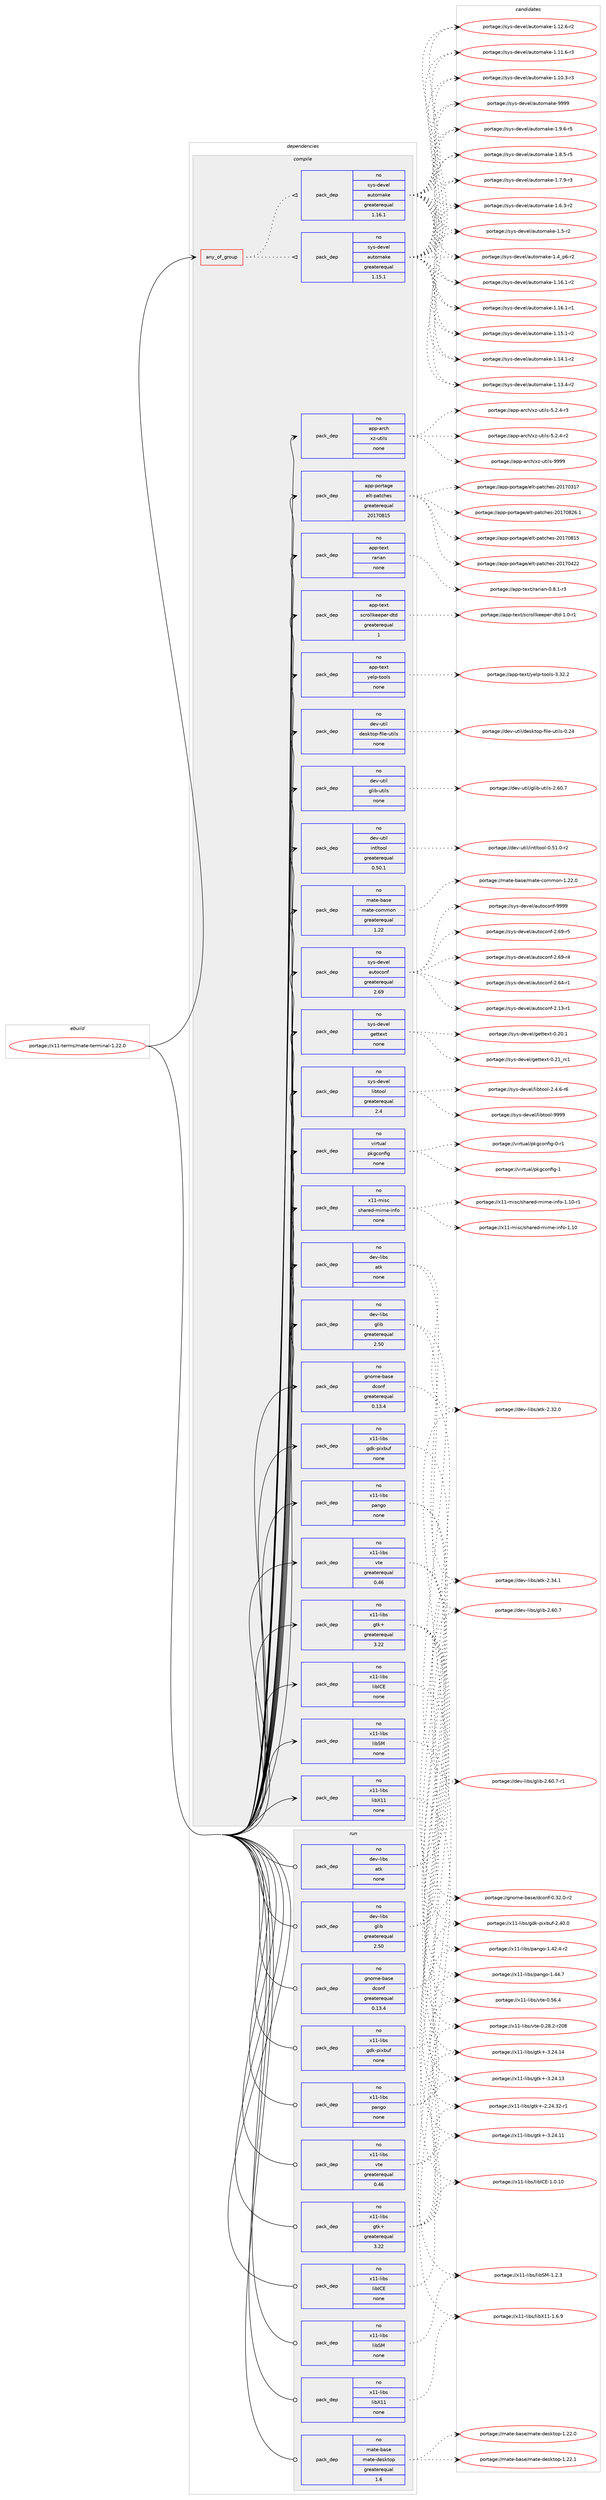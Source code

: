 digraph prolog {

# *************
# Graph options
# *************

newrank=true;
concentrate=true;
compound=true;
graph [rankdir=LR,fontname=Helvetica,fontsize=10,ranksep=1.5];#, ranksep=2.5, nodesep=0.2];
edge  [arrowhead=vee];
node  [fontname=Helvetica,fontsize=10];

# **********
# The ebuild
# **********

subgraph cluster_leftcol {
color=gray;
label=<<i>ebuild</i>>;
id [label="portage://x11-terms/mate-terminal-1.22.0", color=red, width=4, href="../x11-terms/mate-terminal-1.22.0.svg"];
}

# ****************
# The dependencies
# ****************

subgraph cluster_midcol {
color=gray;
label=<<i>dependencies</i>>;
subgraph cluster_compile {
fillcolor="#eeeeee";
style=filled;
label=<<i>compile</i>>;
subgraph any118 {
dependency7076 [label=<<TABLE BORDER="0" CELLBORDER="1" CELLSPACING="0" CELLPADDING="4"><TR><TD CELLPADDING="10">any_of_group</TD></TR></TABLE>>, shape=none, color=red];subgraph pack5838 {
dependency7077 [label=<<TABLE BORDER="0" CELLBORDER="1" CELLSPACING="0" CELLPADDING="4" WIDTH="220"><TR><TD ROWSPAN="6" CELLPADDING="30">pack_dep</TD></TR><TR><TD WIDTH="110">no</TD></TR><TR><TD>sys-devel</TD></TR><TR><TD>automake</TD></TR><TR><TD>greaterequal</TD></TR><TR><TD>1.16.1</TD></TR></TABLE>>, shape=none, color=blue];
}
dependency7076:e -> dependency7077:w [weight=20,style="dotted",arrowhead="oinv"];
subgraph pack5839 {
dependency7078 [label=<<TABLE BORDER="0" CELLBORDER="1" CELLSPACING="0" CELLPADDING="4" WIDTH="220"><TR><TD ROWSPAN="6" CELLPADDING="30">pack_dep</TD></TR><TR><TD WIDTH="110">no</TD></TR><TR><TD>sys-devel</TD></TR><TR><TD>automake</TD></TR><TR><TD>greaterequal</TD></TR><TR><TD>1.15.1</TD></TR></TABLE>>, shape=none, color=blue];
}
dependency7076:e -> dependency7078:w [weight=20,style="dotted",arrowhead="oinv"];
}
id:e -> dependency7076:w [weight=20,style="solid",arrowhead="vee"];
subgraph pack5840 {
dependency7079 [label=<<TABLE BORDER="0" CELLBORDER="1" CELLSPACING="0" CELLPADDING="4" WIDTH="220"><TR><TD ROWSPAN="6" CELLPADDING="30">pack_dep</TD></TR><TR><TD WIDTH="110">no</TD></TR><TR><TD>app-arch</TD></TR><TR><TD>xz-utils</TD></TR><TR><TD>none</TD></TR><TR><TD></TD></TR></TABLE>>, shape=none, color=blue];
}
id:e -> dependency7079:w [weight=20,style="solid",arrowhead="vee"];
subgraph pack5841 {
dependency7080 [label=<<TABLE BORDER="0" CELLBORDER="1" CELLSPACING="0" CELLPADDING="4" WIDTH="220"><TR><TD ROWSPAN="6" CELLPADDING="30">pack_dep</TD></TR><TR><TD WIDTH="110">no</TD></TR><TR><TD>app-portage</TD></TR><TR><TD>elt-patches</TD></TR><TR><TD>greaterequal</TD></TR><TR><TD>20170815</TD></TR></TABLE>>, shape=none, color=blue];
}
id:e -> dependency7080:w [weight=20,style="solid",arrowhead="vee"];
subgraph pack5842 {
dependency7081 [label=<<TABLE BORDER="0" CELLBORDER="1" CELLSPACING="0" CELLPADDING="4" WIDTH="220"><TR><TD ROWSPAN="6" CELLPADDING="30">pack_dep</TD></TR><TR><TD WIDTH="110">no</TD></TR><TR><TD>app-text</TD></TR><TR><TD>rarian</TD></TR><TR><TD>none</TD></TR><TR><TD></TD></TR></TABLE>>, shape=none, color=blue];
}
id:e -> dependency7081:w [weight=20,style="solid",arrowhead="vee"];
subgraph pack5843 {
dependency7082 [label=<<TABLE BORDER="0" CELLBORDER="1" CELLSPACING="0" CELLPADDING="4" WIDTH="220"><TR><TD ROWSPAN="6" CELLPADDING="30">pack_dep</TD></TR><TR><TD WIDTH="110">no</TD></TR><TR><TD>app-text</TD></TR><TR><TD>scrollkeeper-dtd</TD></TR><TR><TD>greaterequal</TD></TR><TR><TD>1</TD></TR></TABLE>>, shape=none, color=blue];
}
id:e -> dependency7082:w [weight=20,style="solid",arrowhead="vee"];
subgraph pack5844 {
dependency7083 [label=<<TABLE BORDER="0" CELLBORDER="1" CELLSPACING="0" CELLPADDING="4" WIDTH="220"><TR><TD ROWSPAN="6" CELLPADDING="30">pack_dep</TD></TR><TR><TD WIDTH="110">no</TD></TR><TR><TD>app-text</TD></TR><TR><TD>yelp-tools</TD></TR><TR><TD>none</TD></TR><TR><TD></TD></TR></TABLE>>, shape=none, color=blue];
}
id:e -> dependency7083:w [weight=20,style="solid",arrowhead="vee"];
subgraph pack5845 {
dependency7084 [label=<<TABLE BORDER="0" CELLBORDER="1" CELLSPACING="0" CELLPADDING="4" WIDTH="220"><TR><TD ROWSPAN="6" CELLPADDING="30">pack_dep</TD></TR><TR><TD WIDTH="110">no</TD></TR><TR><TD>dev-libs</TD></TR><TR><TD>atk</TD></TR><TR><TD>none</TD></TR><TR><TD></TD></TR></TABLE>>, shape=none, color=blue];
}
id:e -> dependency7084:w [weight=20,style="solid",arrowhead="vee"];
subgraph pack5846 {
dependency7085 [label=<<TABLE BORDER="0" CELLBORDER="1" CELLSPACING="0" CELLPADDING="4" WIDTH="220"><TR><TD ROWSPAN="6" CELLPADDING="30">pack_dep</TD></TR><TR><TD WIDTH="110">no</TD></TR><TR><TD>dev-libs</TD></TR><TR><TD>glib</TD></TR><TR><TD>greaterequal</TD></TR><TR><TD>2.50</TD></TR></TABLE>>, shape=none, color=blue];
}
id:e -> dependency7085:w [weight=20,style="solid",arrowhead="vee"];
subgraph pack5847 {
dependency7086 [label=<<TABLE BORDER="0" CELLBORDER="1" CELLSPACING="0" CELLPADDING="4" WIDTH="220"><TR><TD ROWSPAN="6" CELLPADDING="30">pack_dep</TD></TR><TR><TD WIDTH="110">no</TD></TR><TR><TD>dev-util</TD></TR><TR><TD>desktop-file-utils</TD></TR><TR><TD>none</TD></TR><TR><TD></TD></TR></TABLE>>, shape=none, color=blue];
}
id:e -> dependency7086:w [weight=20,style="solid",arrowhead="vee"];
subgraph pack5848 {
dependency7087 [label=<<TABLE BORDER="0" CELLBORDER="1" CELLSPACING="0" CELLPADDING="4" WIDTH="220"><TR><TD ROWSPAN="6" CELLPADDING="30">pack_dep</TD></TR><TR><TD WIDTH="110">no</TD></TR><TR><TD>dev-util</TD></TR><TR><TD>glib-utils</TD></TR><TR><TD>none</TD></TR><TR><TD></TD></TR></TABLE>>, shape=none, color=blue];
}
id:e -> dependency7087:w [weight=20,style="solid",arrowhead="vee"];
subgraph pack5849 {
dependency7088 [label=<<TABLE BORDER="0" CELLBORDER="1" CELLSPACING="0" CELLPADDING="4" WIDTH="220"><TR><TD ROWSPAN="6" CELLPADDING="30">pack_dep</TD></TR><TR><TD WIDTH="110">no</TD></TR><TR><TD>dev-util</TD></TR><TR><TD>intltool</TD></TR><TR><TD>greaterequal</TD></TR><TR><TD>0.50.1</TD></TR></TABLE>>, shape=none, color=blue];
}
id:e -> dependency7088:w [weight=20,style="solid",arrowhead="vee"];
subgraph pack5850 {
dependency7089 [label=<<TABLE BORDER="0" CELLBORDER="1" CELLSPACING="0" CELLPADDING="4" WIDTH="220"><TR><TD ROWSPAN="6" CELLPADDING="30">pack_dep</TD></TR><TR><TD WIDTH="110">no</TD></TR><TR><TD>gnome-base</TD></TR><TR><TD>dconf</TD></TR><TR><TD>greaterequal</TD></TR><TR><TD>0.13.4</TD></TR></TABLE>>, shape=none, color=blue];
}
id:e -> dependency7089:w [weight=20,style="solid",arrowhead="vee"];
subgraph pack5851 {
dependency7090 [label=<<TABLE BORDER="0" CELLBORDER="1" CELLSPACING="0" CELLPADDING="4" WIDTH="220"><TR><TD ROWSPAN="6" CELLPADDING="30">pack_dep</TD></TR><TR><TD WIDTH="110">no</TD></TR><TR><TD>mate-base</TD></TR><TR><TD>mate-common</TD></TR><TR><TD>greaterequal</TD></TR><TR><TD>1.22</TD></TR></TABLE>>, shape=none, color=blue];
}
id:e -> dependency7090:w [weight=20,style="solid",arrowhead="vee"];
subgraph pack5852 {
dependency7091 [label=<<TABLE BORDER="0" CELLBORDER="1" CELLSPACING="0" CELLPADDING="4" WIDTH="220"><TR><TD ROWSPAN="6" CELLPADDING="30">pack_dep</TD></TR><TR><TD WIDTH="110">no</TD></TR><TR><TD>sys-devel</TD></TR><TR><TD>autoconf</TD></TR><TR><TD>greaterequal</TD></TR><TR><TD>2.69</TD></TR></TABLE>>, shape=none, color=blue];
}
id:e -> dependency7091:w [weight=20,style="solid",arrowhead="vee"];
subgraph pack5853 {
dependency7092 [label=<<TABLE BORDER="0" CELLBORDER="1" CELLSPACING="0" CELLPADDING="4" WIDTH="220"><TR><TD ROWSPAN="6" CELLPADDING="30">pack_dep</TD></TR><TR><TD WIDTH="110">no</TD></TR><TR><TD>sys-devel</TD></TR><TR><TD>gettext</TD></TR><TR><TD>none</TD></TR><TR><TD></TD></TR></TABLE>>, shape=none, color=blue];
}
id:e -> dependency7092:w [weight=20,style="solid",arrowhead="vee"];
subgraph pack5854 {
dependency7093 [label=<<TABLE BORDER="0" CELLBORDER="1" CELLSPACING="0" CELLPADDING="4" WIDTH="220"><TR><TD ROWSPAN="6" CELLPADDING="30">pack_dep</TD></TR><TR><TD WIDTH="110">no</TD></TR><TR><TD>sys-devel</TD></TR><TR><TD>libtool</TD></TR><TR><TD>greaterequal</TD></TR><TR><TD>2.4</TD></TR></TABLE>>, shape=none, color=blue];
}
id:e -> dependency7093:w [weight=20,style="solid",arrowhead="vee"];
subgraph pack5855 {
dependency7094 [label=<<TABLE BORDER="0" CELLBORDER="1" CELLSPACING="0" CELLPADDING="4" WIDTH="220"><TR><TD ROWSPAN="6" CELLPADDING="30">pack_dep</TD></TR><TR><TD WIDTH="110">no</TD></TR><TR><TD>virtual</TD></TR><TR><TD>pkgconfig</TD></TR><TR><TD>none</TD></TR><TR><TD></TD></TR></TABLE>>, shape=none, color=blue];
}
id:e -> dependency7094:w [weight=20,style="solid",arrowhead="vee"];
subgraph pack5856 {
dependency7095 [label=<<TABLE BORDER="0" CELLBORDER="1" CELLSPACING="0" CELLPADDING="4" WIDTH="220"><TR><TD ROWSPAN="6" CELLPADDING="30">pack_dep</TD></TR><TR><TD WIDTH="110">no</TD></TR><TR><TD>x11-libs</TD></TR><TR><TD>gdk-pixbuf</TD></TR><TR><TD>none</TD></TR><TR><TD></TD></TR></TABLE>>, shape=none, color=blue];
}
id:e -> dependency7095:w [weight=20,style="solid",arrowhead="vee"];
subgraph pack5857 {
dependency7096 [label=<<TABLE BORDER="0" CELLBORDER="1" CELLSPACING="0" CELLPADDING="4" WIDTH="220"><TR><TD ROWSPAN="6" CELLPADDING="30">pack_dep</TD></TR><TR><TD WIDTH="110">no</TD></TR><TR><TD>x11-libs</TD></TR><TR><TD>gtk+</TD></TR><TR><TD>greaterequal</TD></TR><TR><TD>3.22</TD></TR></TABLE>>, shape=none, color=blue];
}
id:e -> dependency7096:w [weight=20,style="solid",arrowhead="vee"];
subgraph pack5858 {
dependency7097 [label=<<TABLE BORDER="0" CELLBORDER="1" CELLSPACING="0" CELLPADDING="4" WIDTH="220"><TR><TD ROWSPAN="6" CELLPADDING="30">pack_dep</TD></TR><TR><TD WIDTH="110">no</TD></TR><TR><TD>x11-libs</TD></TR><TR><TD>libICE</TD></TR><TR><TD>none</TD></TR><TR><TD></TD></TR></TABLE>>, shape=none, color=blue];
}
id:e -> dependency7097:w [weight=20,style="solid",arrowhead="vee"];
subgraph pack5859 {
dependency7098 [label=<<TABLE BORDER="0" CELLBORDER="1" CELLSPACING="0" CELLPADDING="4" WIDTH="220"><TR><TD ROWSPAN="6" CELLPADDING="30">pack_dep</TD></TR><TR><TD WIDTH="110">no</TD></TR><TR><TD>x11-libs</TD></TR><TR><TD>libSM</TD></TR><TR><TD>none</TD></TR><TR><TD></TD></TR></TABLE>>, shape=none, color=blue];
}
id:e -> dependency7098:w [weight=20,style="solid",arrowhead="vee"];
subgraph pack5860 {
dependency7099 [label=<<TABLE BORDER="0" CELLBORDER="1" CELLSPACING="0" CELLPADDING="4" WIDTH="220"><TR><TD ROWSPAN="6" CELLPADDING="30">pack_dep</TD></TR><TR><TD WIDTH="110">no</TD></TR><TR><TD>x11-libs</TD></TR><TR><TD>libX11</TD></TR><TR><TD>none</TD></TR><TR><TD></TD></TR></TABLE>>, shape=none, color=blue];
}
id:e -> dependency7099:w [weight=20,style="solid",arrowhead="vee"];
subgraph pack5861 {
dependency7100 [label=<<TABLE BORDER="0" CELLBORDER="1" CELLSPACING="0" CELLPADDING="4" WIDTH="220"><TR><TD ROWSPAN="6" CELLPADDING="30">pack_dep</TD></TR><TR><TD WIDTH="110">no</TD></TR><TR><TD>x11-libs</TD></TR><TR><TD>pango</TD></TR><TR><TD>none</TD></TR><TR><TD></TD></TR></TABLE>>, shape=none, color=blue];
}
id:e -> dependency7100:w [weight=20,style="solid",arrowhead="vee"];
subgraph pack5862 {
dependency7101 [label=<<TABLE BORDER="0" CELLBORDER="1" CELLSPACING="0" CELLPADDING="4" WIDTH="220"><TR><TD ROWSPAN="6" CELLPADDING="30">pack_dep</TD></TR><TR><TD WIDTH="110">no</TD></TR><TR><TD>x11-libs</TD></TR><TR><TD>vte</TD></TR><TR><TD>greaterequal</TD></TR><TR><TD>0.46</TD></TR></TABLE>>, shape=none, color=blue];
}
id:e -> dependency7101:w [weight=20,style="solid",arrowhead="vee"];
subgraph pack5863 {
dependency7102 [label=<<TABLE BORDER="0" CELLBORDER="1" CELLSPACING="0" CELLPADDING="4" WIDTH="220"><TR><TD ROWSPAN="6" CELLPADDING="30">pack_dep</TD></TR><TR><TD WIDTH="110">no</TD></TR><TR><TD>x11-misc</TD></TR><TR><TD>shared-mime-info</TD></TR><TR><TD>none</TD></TR><TR><TD></TD></TR></TABLE>>, shape=none, color=blue];
}
id:e -> dependency7102:w [weight=20,style="solid",arrowhead="vee"];
}
subgraph cluster_compileandrun {
fillcolor="#eeeeee";
style=filled;
label=<<i>compile and run</i>>;
}
subgraph cluster_run {
fillcolor="#eeeeee";
style=filled;
label=<<i>run</i>>;
subgraph pack5864 {
dependency7103 [label=<<TABLE BORDER="0" CELLBORDER="1" CELLSPACING="0" CELLPADDING="4" WIDTH="220"><TR><TD ROWSPAN="6" CELLPADDING="30">pack_dep</TD></TR><TR><TD WIDTH="110">no</TD></TR><TR><TD>dev-libs</TD></TR><TR><TD>atk</TD></TR><TR><TD>none</TD></TR><TR><TD></TD></TR></TABLE>>, shape=none, color=blue];
}
id:e -> dependency7103:w [weight=20,style="solid",arrowhead="odot"];
subgraph pack5865 {
dependency7104 [label=<<TABLE BORDER="0" CELLBORDER="1" CELLSPACING="0" CELLPADDING="4" WIDTH="220"><TR><TD ROWSPAN="6" CELLPADDING="30">pack_dep</TD></TR><TR><TD WIDTH="110">no</TD></TR><TR><TD>dev-libs</TD></TR><TR><TD>glib</TD></TR><TR><TD>greaterequal</TD></TR><TR><TD>2.50</TD></TR></TABLE>>, shape=none, color=blue];
}
id:e -> dependency7104:w [weight=20,style="solid",arrowhead="odot"];
subgraph pack5866 {
dependency7105 [label=<<TABLE BORDER="0" CELLBORDER="1" CELLSPACING="0" CELLPADDING="4" WIDTH="220"><TR><TD ROWSPAN="6" CELLPADDING="30">pack_dep</TD></TR><TR><TD WIDTH="110">no</TD></TR><TR><TD>gnome-base</TD></TR><TR><TD>dconf</TD></TR><TR><TD>greaterequal</TD></TR><TR><TD>0.13.4</TD></TR></TABLE>>, shape=none, color=blue];
}
id:e -> dependency7105:w [weight=20,style="solid",arrowhead="odot"];
subgraph pack5867 {
dependency7106 [label=<<TABLE BORDER="0" CELLBORDER="1" CELLSPACING="0" CELLPADDING="4" WIDTH="220"><TR><TD ROWSPAN="6" CELLPADDING="30">pack_dep</TD></TR><TR><TD WIDTH="110">no</TD></TR><TR><TD>mate-base</TD></TR><TR><TD>mate-desktop</TD></TR><TR><TD>greaterequal</TD></TR><TR><TD>1.6</TD></TR></TABLE>>, shape=none, color=blue];
}
id:e -> dependency7106:w [weight=20,style="solid",arrowhead="odot"];
subgraph pack5868 {
dependency7107 [label=<<TABLE BORDER="0" CELLBORDER="1" CELLSPACING="0" CELLPADDING="4" WIDTH="220"><TR><TD ROWSPAN="6" CELLPADDING="30">pack_dep</TD></TR><TR><TD WIDTH="110">no</TD></TR><TR><TD>x11-libs</TD></TR><TR><TD>gdk-pixbuf</TD></TR><TR><TD>none</TD></TR><TR><TD></TD></TR></TABLE>>, shape=none, color=blue];
}
id:e -> dependency7107:w [weight=20,style="solid",arrowhead="odot"];
subgraph pack5869 {
dependency7108 [label=<<TABLE BORDER="0" CELLBORDER="1" CELLSPACING="0" CELLPADDING="4" WIDTH="220"><TR><TD ROWSPAN="6" CELLPADDING="30">pack_dep</TD></TR><TR><TD WIDTH="110">no</TD></TR><TR><TD>x11-libs</TD></TR><TR><TD>gtk+</TD></TR><TR><TD>greaterequal</TD></TR><TR><TD>3.22</TD></TR></TABLE>>, shape=none, color=blue];
}
id:e -> dependency7108:w [weight=20,style="solid",arrowhead="odot"];
subgraph pack5870 {
dependency7109 [label=<<TABLE BORDER="0" CELLBORDER="1" CELLSPACING="0" CELLPADDING="4" WIDTH="220"><TR><TD ROWSPAN="6" CELLPADDING="30">pack_dep</TD></TR><TR><TD WIDTH="110">no</TD></TR><TR><TD>x11-libs</TD></TR><TR><TD>libICE</TD></TR><TR><TD>none</TD></TR><TR><TD></TD></TR></TABLE>>, shape=none, color=blue];
}
id:e -> dependency7109:w [weight=20,style="solid",arrowhead="odot"];
subgraph pack5871 {
dependency7110 [label=<<TABLE BORDER="0" CELLBORDER="1" CELLSPACING="0" CELLPADDING="4" WIDTH="220"><TR><TD ROWSPAN="6" CELLPADDING="30">pack_dep</TD></TR><TR><TD WIDTH="110">no</TD></TR><TR><TD>x11-libs</TD></TR><TR><TD>libSM</TD></TR><TR><TD>none</TD></TR><TR><TD></TD></TR></TABLE>>, shape=none, color=blue];
}
id:e -> dependency7110:w [weight=20,style="solid",arrowhead="odot"];
subgraph pack5872 {
dependency7111 [label=<<TABLE BORDER="0" CELLBORDER="1" CELLSPACING="0" CELLPADDING="4" WIDTH="220"><TR><TD ROWSPAN="6" CELLPADDING="30">pack_dep</TD></TR><TR><TD WIDTH="110">no</TD></TR><TR><TD>x11-libs</TD></TR><TR><TD>libX11</TD></TR><TR><TD>none</TD></TR><TR><TD></TD></TR></TABLE>>, shape=none, color=blue];
}
id:e -> dependency7111:w [weight=20,style="solid",arrowhead="odot"];
subgraph pack5873 {
dependency7112 [label=<<TABLE BORDER="0" CELLBORDER="1" CELLSPACING="0" CELLPADDING="4" WIDTH="220"><TR><TD ROWSPAN="6" CELLPADDING="30">pack_dep</TD></TR><TR><TD WIDTH="110">no</TD></TR><TR><TD>x11-libs</TD></TR><TR><TD>pango</TD></TR><TR><TD>none</TD></TR><TR><TD></TD></TR></TABLE>>, shape=none, color=blue];
}
id:e -> dependency7112:w [weight=20,style="solid",arrowhead="odot"];
subgraph pack5874 {
dependency7113 [label=<<TABLE BORDER="0" CELLBORDER="1" CELLSPACING="0" CELLPADDING="4" WIDTH="220"><TR><TD ROWSPAN="6" CELLPADDING="30">pack_dep</TD></TR><TR><TD WIDTH="110">no</TD></TR><TR><TD>x11-libs</TD></TR><TR><TD>vte</TD></TR><TR><TD>greaterequal</TD></TR><TR><TD>0.46</TD></TR></TABLE>>, shape=none, color=blue];
}
id:e -> dependency7113:w [weight=20,style="solid",arrowhead="odot"];
}
}

# **************
# The candidates
# **************

subgraph cluster_choices {
rank=same;
color=gray;
label=<<i>candidates</i>>;

subgraph choice5838 {
color=black;
nodesep=1;
choice115121115451001011181011084797117116111109971071014557575757 [label="portage://sys-devel/automake-9999", color=red, width=4,href="../sys-devel/automake-9999.svg"];
choice115121115451001011181011084797117116111109971071014549465746544511453 [label="portage://sys-devel/automake-1.9.6-r5", color=red, width=4,href="../sys-devel/automake-1.9.6-r5.svg"];
choice115121115451001011181011084797117116111109971071014549465646534511453 [label="portage://sys-devel/automake-1.8.5-r5", color=red, width=4,href="../sys-devel/automake-1.8.5-r5.svg"];
choice115121115451001011181011084797117116111109971071014549465546574511451 [label="portage://sys-devel/automake-1.7.9-r3", color=red, width=4,href="../sys-devel/automake-1.7.9-r3.svg"];
choice115121115451001011181011084797117116111109971071014549465446514511450 [label="portage://sys-devel/automake-1.6.3-r2", color=red, width=4,href="../sys-devel/automake-1.6.3-r2.svg"];
choice11512111545100101118101108479711711611110997107101454946534511450 [label="portage://sys-devel/automake-1.5-r2", color=red, width=4,href="../sys-devel/automake-1.5-r2.svg"];
choice115121115451001011181011084797117116111109971071014549465295112544511450 [label="portage://sys-devel/automake-1.4_p6-r2", color=red, width=4,href="../sys-devel/automake-1.4_p6-r2.svg"];
choice11512111545100101118101108479711711611110997107101454946495446494511450 [label="portage://sys-devel/automake-1.16.1-r2", color=red, width=4,href="../sys-devel/automake-1.16.1-r2.svg"];
choice11512111545100101118101108479711711611110997107101454946495446494511449 [label="portage://sys-devel/automake-1.16.1-r1", color=red, width=4,href="../sys-devel/automake-1.16.1-r1.svg"];
choice11512111545100101118101108479711711611110997107101454946495346494511450 [label="portage://sys-devel/automake-1.15.1-r2", color=red, width=4,href="../sys-devel/automake-1.15.1-r2.svg"];
choice11512111545100101118101108479711711611110997107101454946495246494511450 [label="portage://sys-devel/automake-1.14.1-r2", color=red, width=4,href="../sys-devel/automake-1.14.1-r2.svg"];
choice11512111545100101118101108479711711611110997107101454946495146524511450 [label="portage://sys-devel/automake-1.13.4-r2", color=red, width=4,href="../sys-devel/automake-1.13.4-r2.svg"];
choice11512111545100101118101108479711711611110997107101454946495046544511450 [label="portage://sys-devel/automake-1.12.6-r2", color=red, width=4,href="../sys-devel/automake-1.12.6-r2.svg"];
choice11512111545100101118101108479711711611110997107101454946494946544511451 [label="portage://sys-devel/automake-1.11.6-r3", color=red, width=4,href="../sys-devel/automake-1.11.6-r3.svg"];
choice11512111545100101118101108479711711611110997107101454946494846514511451 [label="portage://sys-devel/automake-1.10.3-r3", color=red, width=4,href="../sys-devel/automake-1.10.3-r3.svg"];
dependency7077:e -> choice115121115451001011181011084797117116111109971071014557575757:w [style=dotted,weight="100"];
dependency7077:e -> choice115121115451001011181011084797117116111109971071014549465746544511453:w [style=dotted,weight="100"];
dependency7077:e -> choice115121115451001011181011084797117116111109971071014549465646534511453:w [style=dotted,weight="100"];
dependency7077:e -> choice115121115451001011181011084797117116111109971071014549465546574511451:w [style=dotted,weight="100"];
dependency7077:e -> choice115121115451001011181011084797117116111109971071014549465446514511450:w [style=dotted,weight="100"];
dependency7077:e -> choice11512111545100101118101108479711711611110997107101454946534511450:w [style=dotted,weight="100"];
dependency7077:e -> choice115121115451001011181011084797117116111109971071014549465295112544511450:w [style=dotted,weight="100"];
dependency7077:e -> choice11512111545100101118101108479711711611110997107101454946495446494511450:w [style=dotted,weight="100"];
dependency7077:e -> choice11512111545100101118101108479711711611110997107101454946495446494511449:w [style=dotted,weight="100"];
dependency7077:e -> choice11512111545100101118101108479711711611110997107101454946495346494511450:w [style=dotted,weight="100"];
dependency7077:e -> choice11512111545100101118101108479711711611110997107101454946495246494511450:w [style=dotted,weight="100"];
dependency7077:e -> choice11512111545100101118101108479711711611110997107101454946495146524511450:w [style=dotted,weight="100"];
dependency7077:e -> choice11512111545100101118101108479711711611110997107101454946495046544511450:w [style=dotted,weight="100"];
dependency7077:e -> choice11512111545100101118101108479711711611110997107101454946494946544511451:w [style=dotted,weight="100"];
dependency7077:e -> choice11512111545100101118101108479711711611110997107101454946494846514511451:w [style=dotted,weight="100"];
}
subgraph choice5839 {
color=black;
nodesep=1;
choice115121115451001011181011084797117116111109971071014557575757 [label="portage://sys-devel/automake-9999", color=red, width=4,href="../sys-devel/automake-9999.svg"];
choice115121115451001011181011084797117116111109971071014549465746544511453 [label="portage://sys-devel/automake-1.9.6-r5", color=red, width=4,href="../sys-devel/automake-1.9.6-r5.svg"];
choice115121115451001011181011084797117116111109971071014549465646534511453 [label="portage://sys-devel/automake-1.8.5-r5", color=red, width=4,href="../sys-devel/automake-1.8.5-r5.svg"];
choice115121115451001011181011084797117116111109971071014549465546574511451 [label="portage://sys-devel/automake-1.7.9-r3", color=red, width=4,href="../sys-devel/automake-1.7.9-r3.svg"];
choice115121115451001011181011084797117116111109971071014549465446514511450 [label="portage://sys-devel/automake-1.6.3-r2", color=red, width=4,href="../sys-devel/automake-1.6.3-r2.svg"];
choice11512111545100101118101108479711711611110997107101454946534511450 [label="portage://sys-devel/automake-1.5-r2", color=red, width=4,href="../sys-devel/automake-1.5-r2.svg"];
choice115121115451001011181011084797117116111109971071014549465295112544511450 [label="portage://sys-devel/automake-1.4_p6-r2", color=red, width=4,href="../sys-devel/automake-1.4_p6-r2.svg"];
choice11512111545100101118101108479711711611110997107101454946495446494511450 [label="portage://sys-devel/automake-1.16.1-r2", color=red, width=4,href="../sys-devel/automake-1.16.1-r2.svg"];
choice11512111545100101118101108479711711611110997107101454946495446494511449 [label="portage://sys-devel/automake-1.16.1-r1", color=red, width=4,href="../sys-devel/automake-1.16.1-r1.svg"];
choice11512111545100101118101108479711711611110997107101454946495346494511450 [label="portage://sys-devel/automake-1.15.1-r2", color=red, width=4,href="../sys-devel/automake-1.15.1-r2.svg"];
choice11512111545100101118101108479711711611110997107101454946495246494511450 [label="portage://sys-devel/automake-1.14.1-r2", color=red, width=4,href="../sys-devel/automake-1.14.1-r2.svg"];
choice11512111545100101118101108479711711611110997107101454946495146524511450 [label="portage://sys-devel/automake-1.13.4-r2", color=red, width=4,href="../sys-devel/automake-1.13.4-r2.svg"];
choice11512111545100101118101108479711711611110997107101454946495046544511450 [label="portage://sys-devel/automake-1.12.6-r2", color=red, width=4,href="../sys-devel/automake-1.12.6-r2.svg"];
choice11512111545100101118101108479711711611110997107101454946494946544511451 [label="portage://sys-devel/automake-1.11.6-r3", color=red, width=4,href="../sys-devel/automake-1.11.6-r3.svg"];
choice11512111545100101118101108479711711611110997107101454946494846514511451 [label="portage://sys-devel/automake-1.10.3-r3", color=red, width=4,href="../sys-devel/automake-1.10.3-r3.svg"];
dependency7078:e -> choice115121115451001011181011084797117116111109971071014557575757:w [style=dotted,weight="100"];
dependency7078:e -> choice115121115451001011181011084797117116111109971071014549465746544511453:w [style=dotted,weight="100"];
dependency7078:e -> choice115121115451001011181011084797117116111109971071014549465646534511453:w [style=dotted,weight="100"];
dependency7078:e -> choice115121115451001011181011084797117116111109971071014549465546574511451:w [style=dotted,weight="100"];
dependency7078:e -> choice115121115451001011181011084797117116111109971071014549465446514511450:w [style=dotted,weight="100"];
dependency7078:e -> choice11512111545100101118101108479711711611110997107101454946534511450:w [style=dotted,weight="100"];
dependency7078:e -> choice115121115451001011181011084797117116111109971071014549465295112544511450:w [style=dotted,weight="100"];
dependency7078:e -> choice11512111545100101118101108479711711611110997107101454946495446494511450:w [style=dotted,weight="100"];
dependency7078:e -> choice11512111545100101118101108479711711611110997107101454946495446494511449:w [style=dotted,weight="100"];
dependency7078:e -> choice11512111545100101118101108479711711611110997107101454946495346494511450:w [style=dotted,weight="100"];
dependency7078:e -> choice11512111545100101118101108479711711611110997107101454946495246494511450:w [style=dotted,weight="100"];
dependency7078:e -> choice11512111545100101118101108479711711611110997107101454946495146524511450:w [style=dotted,weight="100"];
dependency7078:e -> choice11512111545100101118101108479711711611110997107101454946495046544511450:w [style=dotted,weight="100"];
dependency7078:e -> choice11512111545100101118101108479711711611110997107101454946494946544511451:w [style=dotted,weight="100"];
dependency7078:e -> choice11512111545100101118101108479711711611110997107101454946494846514511451:w [style=dotted,weight="100"];
}
subgraph choice5840 {
color=black;
nodesep=1;
choice9711211245971149910447120122451171161051081154557575757 [label="portage://app-arch/xz-utils-9999", color=red, width=4,href="../app-arch/xz-utils-9999.svg"];
choice9711211245971149910447120122451171161051081154553465046524511451 [label="portage://app-arch/xz-utils-5.2.4-r3", color=red, width=4,href="../app-arch/xz-utils-5.2.4-r3.svg"];
choice9711211245971149910447120122451171161051081154553465046524511450 [label="portage://app-arch/xz-utils-5.2.4-r2", color=red, width=4,href="../app-arch/xz-utils-5.2.4-r2.svg"];
dependency7079:e -> choice9711211245971149910447120122451171161051081154557575757:w [style=dotted,weight="100"];
dependency7079:e -> choice9711211245971149910447120122451171161051081154553465046524511451:w [style=dotted,weight="100"];
dependency7079:e -> choice9711211245971149910447120122451171161051081154553465046524511450:w [style=dotted,weight="100"];
}
subgraph choice5841 {
color=black;
nodesep=1;
choice971121124511211111411697103101471011081164511297116991041011154550484955485650544649 [label="portage://app-portage/elt-patches-20170826.1", color=red, width=4,href="../app-portage/elt-patches-20170826.1.svg"];
choice97112112451121111141169710310147101108116451129711699104101115455048495548564953 [label="portage://app-portage/elt-patches-20170815", color=red, width=4,href="../app-portage/elt-patches-20170815.svg"];
choice97112112451121111141169710310147101108116451129711699104101115455048495548525050 [label="portage://app-portage/elt-patches-20170422", color=red, width=4,href="../app-portage/elt-patches-20170422.svg"];
choice97112112451121111141169710310147101108116451129711699104101115455048495548514955 [label="portage://app-portage/elt-patches-20170317", color=red, width=4,href="../app-portage/elt-patches-20170317.svg"];
dependency7080:e -> choice971121124511211111411697103101471011081164511297116991041011154550484955485650544649:w [style=dotted,weight="100"];
dependency7080:e -> choice97112112451121111141169710310147101108116451129711699104101115455048495548564953:w [style=dotted,weight="100"];
dependency7080:e -> choice97112112451121111141169710310147101108116451129711699104101115455048495548525050:w [style=dotted,weight="100"];
dependency7080:e -> choice97112112451121111141169710310147101108116451129711699104101115455048495548514955:w [style=dotted,weight="100"];
}
subgraph choice5842 {
color=black;
nodesep=1;
choice97112112451161011201164711497114105971104548465646494511451 [label="portage://app-text/rarian-0.8.1-r3", color=red, width=4,href="../app-text/rarian-0.8.1-r3.svg"];
dependency7081:e -> choice97112112451161011201164711497114105971104548465646494511451:w [style=dotted,weight="100"];
}
subgraph choice5843 {
color=black;
nodesep=1;
choice9711211245116101120116471159911411110810810710110111210111445100116100454946484511449 [label="portage://app-text/scrollkeeper-dtd-1.0-r1", color=red, width=4,href="../app-text/scrollkeeper-dtd-1.0-r1.svg"];
dependency7082:e -> choice9711211245116101120116471159911411110810810710110111210111445100116100454946484511449:w [style=dotted,weight="100"];
}
subgraph choice5844 {
color=black;
nodesep=1;
choice9711211245116101120116471211011081124511611111110811545514651504650 [label="portage://app-text/yelp-tools-3.32.2", color=red, width=4,href="../app-text/yelp-tools-3.32.2.svg"];
dependency7083:e -> choice9711211245116101120116471211011081124511611111110811545514651504650:w [style=dotted,weight="100"];
}
subgraph choice5845 {
color=black;
nodesep=1;
choice1001011184510810598115479711610745504651524649 [label="portage://dev-libs/atk-2.34.1", color=red, width=4,href="../dev-libs/atk-2.34.1.svg"];
choice1001011184510810598115479711610745504651504648 [label="portage://dev-libs/atk-2.32.0", color=red, width=4,href="../dev-libs/atk-2.32.0.svg"];
dependency7084:e -> choice1001011184510810598115479711610745504651524649:w [style=dotted,weight="100"];
dependency7084:e -> choice1001011184510810598115479711610745504651504648:w [style=dotted,weight="100"];
}
subgraph choice5846 {
color=black;
nodesep=1;
choice10010111845108105981154710310810598455046544846554511449 [label="portage://dev-libs/glib-2.60.7-r1", color=red, width=4,href="../dev-libs/glib-2.60.7-r1.svg"];
choice1001011184510810598115471031081059845504654484655 [label="portage://dev-libs/glib-2.60.7", color=red, width=4,href="../dev-libs/glib-2.60.7.svg"];
dependency7085:e -> choice10010111845108105981154710310810598455046544846554511449:w [style=dotted,weight="100"];
dependency7085:e -> choice1001011184510810598115471031081059845504654484655:w [style=dotted,weight="100"];
}
subgraph choice5847 {
color=black;
nodesep=1;
choice100101118451171161051084710010111510711611111245102105108101451171161051081154548465052 [label="portage://dev-util/desktop-file-utils-0.24", color=red, width=4,href="../dev-util/desktop-file-utils-0.24.svg"];
dependency7086:e -> choice100101118451171161051084710010111510711611111245102105108101451171161051081154548465052:w [style=dotted,weight="100"];
}
subgraph choice5848 {
color=black;
nodesep=1;
choice1001011184511711610510847103108105984511711610510811545504654484655 [label="portage://dev-util/glib-utils-2.60.7", color=red, width=4,href="../dev-util/glib-utils-2.60.7.svg"];
dependency7087:e -> choice1001011184511711610510847103108105984511711610510811545504654484655:w [style=dotted,weight="100"];
}
subgraph choice5849 {
color=black;
nodesep=1;
choice1001011184511711610510847105110116108116111111108454846534946484511450 [label="portage://dev-util/intltool-0.51.0-r2", color=red, width=4,href="../dev-util/intltool-0.51.0-r2.svg"];
dependency7088:e -> choice1001011184511711610510847105110116108116111111108454846534946484511450:w [style=dotted,weight="100"];
}
subgraph choice5850 {
color=black;
nodesep=1;
choice1031101111091014598971151014710099111110102454846515046484511450 [label="portage://gnome-base/dconf-0.32.0-r2", color=red, width=4,href="../gnome-base/dconf-0.32.0-r2.svg"];
dependency7089:e -> choice1031101111091014598971151014710099111110102454846515046484511450:w [style=dotted,weight="100"];
}
subgraph choice5851 {
color=black;
nodesep=1;
choice109971161014598971151014710997116101459911110910911111045494650504648 [label="portage://mate-base/mate-common-1.22.0", color=red, width=4,href="../mate-base/mate-common-1.22.0.svg"];
dependency7090:e -> choice109971161014598971151014710997116101459911110910911111045494650504648:w [style=dotted,weight="100"];
}
subgraph choice5852 {
color=black;
nodesep=1;
choice115121115451001011181011084797117116111991111101024557575757 [label="portage://sys-devel/autoconf-9999", color=red, width=4,href="../sys-devel/autoconf-9999.svg"];
choice1151211154510010111810110847971171161119911111010245504654574511453 [label="portage://sys-devel/autoconf-2.69-r5", color=red, width=4,href="../sys-devel/autoconf-2.69-r5.svg"];
choice1151211154510010111810110847971171161119911111010245504654574511452 [label="portage://sys-devel/autoconf-2.69-r4", color=red, width=4,href="../sys-devel/autoconf-2.69-r4.svg"];
choice1151211154510010111810110847971171161119911111010245504654524511449 [label="portage://sys-devel/autoconf-2.64-r1", color=red, width=4,href="../sys-devel/autoconf-2.64-r1.svg"];
choice1151211154510010111810110847971171161119911111010245504649514511449 [label="portage://sys-devel/autoconf-2.13-r1", color=red, width=4,href="../sys-devel/autoconf-2.13-r1.svg"];
dependency7091:e -> choice115121115451001011181011084797117116111991111101024557575757:w [style=dotted,weight="100"];
dependency7091:e -> choice1151211154510010111810110847971171161119911111010245504654574511453:w [style=dotted,weight="100"];
dependency7091:e -> choice1151211154510010111810110847971171161119911111010245504654574511452:w [style=dotted,weight="100"];
dependency7091:e -> choice1151211154510010111810110847971171161119911111010245504654524511449:w [style=dotted,weight="100"];
dependency7091:e -> choice1151211154510010111810110847971171161119911111010245504649514511449:w [style=dotted,weight="100"];
}
subgraph choice5853 {
color=black;
nodesep=1;
choice11512111545100101118101108471031011161161011201164548465049951149949 [label="portage://sys-devel/gettext-0.21_rc1", color=red, width=4,href="../sys-devel/gettext-0.21_rc1.svg"];
choice115121115451001011181011084710310111611610112011645484650484649 [label="portage://sys-devel/gettext-0.20.1", color=red, width=4,href="../sys-devel/gettext-0.20.1.svg"];
dependency7092:e -> choice11512111545100101118101108471031011161161011201164548465049951149949:w [style=dotted,weight="100"];
dependency7092:e -> choice115121115451001011181011084710310111611610112011645484650484649:w [style=dotted,weight="100"];
}
subgraph choice5854 {
color=black;
nodesep=1;
choice1151211154510010111810110847108105981161111111084557575757 [label="portage://sys-devel/libtool-9999", color=red, width=4,href="../sys-devel/libtool-9999.svg"];
choice1151211154510010111810110847108105981161111111084550465246544511454 [label="portage://sys-devel/libtool-2.4.6-r6", color=red, width=4,href="../sys-devel/libtool-2.4.6-r6.svg"];
dependency7093:e -> choice1151211154510010111810110847108105981161111111084557575757:w [style=dotted,weight="100"];
dependency7093:e -> choice1151211154510010111810110847108105981161111111084550465246544511454:w [style=dotted,weight="100"];
}
subgraph choice5855 {
color=black;
nodesep=1;
choice1181051141161179710847112107103991111101021051034549 [label="portage://virtual/pkgconfig-1", color=red, width=4,href="../virtual/pkgconfig-1.svg"];
choice11810511411611797108471121071039911111010210510345484511449 [label="portage://virtual/pkgconfig-0-r1", color=red, width=4,href="../virtual/pkgconfig-0-r1.svg"];
dependency7094:e -> choice1181051141161179710847112107103991111101021051034549:w [style=dotted,weight="100"];
dependency7094:e -> choice11810511411611797108471121071039911111010210510345484511449:w [style=dotted,weight="100"];
}
subgraph choice5856 {
color=black;
nodesep=1;
choice1204949451081059811547103100107451121051209811710245504652484648 [label="portage://x11-libs/gdk-pixbuf-2.40.0", color=red, width=4,href="../x11-libs/gdk-pixbuf-2.40.0.svg"];
dependency7095:e -> choice1204949451081059811547103100107451121051209811710245504652484648:w [style=dotted,weight="100"];
}
subgraph choice5857 {
color=black;
nodesep=1;
choice1204949451081059811547103116107434551465052464952 [label="portage://x11-libs/gtk+-3.24.14", color=red, width=4,href="../x11-libs/gtk+-3.24.14.svg"];
choice1204949451081059811547103116107434551465052464951 [label="portage://x11-libs/gtk+-3.24.13", color=red, width=4,href="../x11-libs/gtk+-3.24.13.svg"];
choice1204949451081059811547103116107434551465052464949 [label="portage://x11-libs/gtk+-3.24.11", color=red, width=4,href="../x11-libs/gtk+-3.24.11.svg"];
choice12049494510810598115471031161074345504650524651504511449 [label="portage://x11-libs/gtk+-2.24.32-r1", color=red, width=4,href="../x11-libs/gtk+-2.24.32-r1.svg"];
dependency7096:e -> choice1204949451081059811547103116107434551465052464952:w [style=dotted,weight="100"];
dependency7096:e -> choice1204949451081059811547103116107434551465052464951:w [style=dotted,weight="100"];
dependency7096:e -> choice1204949451081059811547103116107434551465052464949:w [style=dotted,weight="100"];
dependency7096:e -> choice12049494510810598115471031161074345504650524651504511449:w [style=dotted,weight="100"];
}
subgraph choice5858 {
color=black;
nodesep=1;
choice12049494510810598115471081059873676945494648464948 [label="portage://x11-libs/libICE-1.0.10", color=red, width=4,href="../x11-libs/libICE-1.0.10.svg"];
dependency7097:e -> choice12049494510810598115471081059873676945494648464948:w [style=dotted,weight="100"];
}
subgraph choice5859 {
color=black;
nodesep=1;
choice1204949451081059811547108105988377454946504651 [label="portage://x11-libs/libSM-1.2.3", color=red, width=4,href="../x11-libs/libSM-1.2.3.svg"];
dependency7098:e -> choice1204949451081059811547108105988377454946504651:w [style=dotted,weight="100"];
}
subgraph choice5860 {
color=black;
nodesep=1;
choice120494945108105981154710810598884949454946544657 [label="portage://x11-libs/libX11-1.6.9", color=red, width=4,href="../x11-libs/libX11-1.6.9.svg"];
dependency7099:e -> choice120494945108105981154710810598884949454946544657:w [style=dotted,weight="100"];
}
subgraph choice5861 {
color=black;
nodesep=1;
choice12049494510810598115471129711010311145494652524655 [label="portage://x11-libs/pango-1.44.7", color=red, width=4,href="../x11-libs/pango-1.44.7.svg"];
choice120494945108105981154711297110103111454946525046524511450 [label="portage://x11-libs/pango-1.42.4-r2", color=red, width=4,href="../x11-libs/pango-1.42.4-r2.svg"];
dependency7100:e -> choice12049494510810598115471129711010311145494652524655:w [style=dotted,weight="100"];
dependency7100:e -> choice120494945108105981154711297110103111454946525046524511450:w [style=dotted,weight="100"];
}
subgraph choice5862 {
color=black;
nodesep=1;
choice120494945108105981154711811610145484653544652 [label="portage://x11-libs/vte-0.56.4", color=red, width=4,href="../x11-libs/vte-0.56.4.svg"];
choice12049494510810598115471181161014548465056465045114504856 [label="portage://x11-libs/vte-0.28.2-r208", color=red, width=4,href="../x11-libs/vte-0.28.2-r208.svg"];
dependency7101:e -> choice120494945108105981154711811610145484653544652:w [style=dotted,weight="100"];
dependency7101:e -> choice12049494510810598115471181161014548465056465045114504856:w [style=dotted,weight="100"];
}
subgraph choice5863 {
color=black;
nodesep=1;
choice120494945109105115994711510497114101100451091051091014510511010211145494649484511449 [label="portage://x11-misc/shared-mime-info-1.10-r1", color=red, width=4,href="../x11-misc/shared-mime-info-1.10-r1.svg"];
choice12049494510910511599471151049711410110045109105109101451051101021114549464948 [label="portage://x11-misc/shared-mime-info-1.10", color=red, width=4,href="../x11-misc/shared-mime-info-1.10.svg"];
dependency7102:e -> choice120494945109105115994711510497114101100451091051091014510511010211145494649484511449:w [style=dotted,weight="100"];
dependency7102:e -> choice12049494510910511599471151049711410110045109105109101451051101021114549464948:w [style=dotted,weight="100"];
}
subgraph choice5864 {
color=black;
nodesep=1;
choice1001011184510810598115479711610745504651524649 [label="portage://dev-libs/atk-2.34.1", color=red, width=4,href="../dev-libs/atk-2.34.1.svg"];
choice1001011184510810598115479711610745504651504648 [label="portage://dev-libs/atk-2.32.0", color=red, width=4,href="../dev-libs/atk-2.32.0.svg"];
dependency7103:e -> choice1001011184510810598115479711610745504651524649:w [style=dotted,weight="100"];
dependency7103:e -> choice1001011184510810598115479711610745504651504648:w [style=dotted,weight="100"];
}
subgraph choice5865 {
color=black;
nodesep=1;
choice10010111845108105981154710310810598455046544846554511449 [label="portage://dev-libs/glib-2.60.7-r1", color=red, width=4,href="../dev-libs/glib-2.60.7-r1.svg"];
choice1001011184510810598115471031081059845504654484655 [label="portage://dev-libs/glib-2.60.7", color=red, width=4,href="../dev-libs/glib-2.60.7.svg"];
dependency7104:e -> choice10010111845108105981154710310810598455046544846554511449:w [style=dotted,weight="100"];
dependency7104:e -> choice1001011184510810598115471031081059845504654484655:w [style=dotted,weight="100"];
}
subgraph choice5866 {
color=black;
nodesep=1;
choice1031101111091014598971151014710099111110102454846515046484511450 [label="portage://gnome-base/dconf-0.32.0-r2", color=red, width=4,href="../gnome-base/dconf-0.32.0-r2.svg"];
dependency7105:e -> choice1031101111091014598971151014710099111110102454846515046484511450:w [style=dotted,weight="100"];
}
subgraph choice5867 {
color=black;
nodesep=1;
choice1099711610145989711510147109971161014510010111510711611111245494650504649 [label="portage://mate-base/mate-desktop-1.22.1", color=red, width=4,href="../mate-base/mate-desktop-1.22.1.svg"];
choice1099711610145989711510147109971161014510010111510711611111245494650504648 [label="portage://mate-base/mate-desktop-1.22.0", color=red, width=4,href="../mate-base/mate-desktop-1.22.0.svg"];
dependency7106:e -> choice1099711610145989711510147109971161014510010111510711611111245494650504649:w [style=dotted,weight="100"];
dependency7106:e -> choice1099711610145989711510147109971161014510010111510711611111245494650504648:w [style=dotted,weight="100"];
}
subgraph choice5868 {
color=black;
nodesep=1;
choice1204949451081059811547103100107451121051209811710245504652484648 [label="portage://x11-libs/gdk-pixbuf-2.40.0", color=red, width=4,href="../x11-libs/gdk-pixbuf-2.40.0.svg"];
dependency7107:e -> choice1204949451081059811547103100107451121051209811710245504652484648:w [style=dotted,weight="100"];
}
subgraph choice5869 {
color=black;
nodesep=1;
choice1204949451081059811547103116107434551465052464952 [label="portage://x11-libs/gtk+-3.24.14", color=red, width=4,href="../x11-libs/gtk+-3.24.14.svg"];
choice1204949451081059811547103116107434551465052464951 [label="portage://x11-libs/gtk+-3.24.13", color=red, width=4,href="../x11-libs/gtk+-3.24.13.svg"];
choice1204949451081059811547103116107434551465052464949 [label="portage://x11-libs/gtk+-3.24.11", color=red, width=4,href="../x11-libs/gtk+-3.24.11.svg"];
choice12049494510810598115471031161074345504650524651504511449 [label="portage://x11-libs/gtk+-2.24.32-r1", color=red, width=4,href="../x11-libs/gtk+-2.24.32-r1.svg"];
dependency7108:e -> choice1204949451081059811547103116107434551465052464952:w [style=dotted,weight="100"];
dependency7108:e -> choice1204949451081059811547103116107434551465052464951:w [style=dotted,weight="100"];
dependency7108:e -> choice1204949451081059811547103116107434551465052464949:w [style=dotted,weight="100"];
dependency7108:e -> choice12049494510810598115471031161074345504650524651504511449:w [style=dotted,weight="100"];
}
subgraph choice5870 {
color=black;
nodesep=1;
choice12049494510810598115471081059873676945494648464948 [label="portage://x11-libs/libICE-1.0.10", color=red, width=4,href="../x11-libs/libICE-1.0.10.svg"];
dependency7109:e -> choice12049494510810598115471081059873676945494648464948:w [style=dotted,weight="100"];
}
subgraph choice5871 {
color=black;
nodesep=1;
choice1204949451081059811547108105988377454946504651 [label="portage://x11-libs/libSM-1.2.3", color=red, width=4,href="../x11-libs/libSM-1.2.3.svg"];
dependency7110:e -> choice1204949451081059811547108105988377454946504651:w [style=dotted,weight="100"];
}
subgraph choice5872 {
color=black;
nodesep=1;
choice120494945108105981154710810598884949454946544657 [label="portage://x11-libs/libX11-1.6.9", color=red, width=4,href="../x11-libs/libX11-1.6.9.svg"];
dependency7111:e -> choice120494945108105981154710810598884949454946544657:w [style=dotted,weight="100"];
}
subgraph choice5873 {
color=black;
nodesep=1;
choice12049494510810598115471129711010311145494652524655 [label="portage://x11-libs/pango-1.44.7", color=red, width=4,href="../x11-libs/pango-1.44.7.svg"];
choice120494945108105981154711297110103111454946525046524511450 [label="portage://x11-libs/pango-1.42.4-r2", color=red, width=4,href="../x11-libs/pango-1.42.4-r2.svg"];
dependency7112:e -> choice12049494510810598115471129711010311145494652524655:w [style=dotted,weight="100"];
dependency7112:e -> choice120494945108105981154711297110103111454946525046524511450:w [style=dotted,weight="100"];
}
subgraph choice5874 {
color=black;
nodesep=1;
choice120494945108105981154711811610145484653544652 [label="portage://x11-libs/vte-0.56.4", color=red, width=4,href="../x11-libs/vte-0.56.4.svg"];
choice12049494510810598115471181161014548465056465045114504856 [label="portage://x11-libs/vte-0.28.2-r208", color=red, width=4,href="../x11-libs/vte-0.28.2-r208.svg"];
dependency7113:e -> choice120494945108105981154711811610145484653544652:w [style=dotted,weight="100"];
dependency7113:e -> choice12049494510810598115471181161014548465056465045114504856:w [style=dotted,weight="100"];
}
}

}
